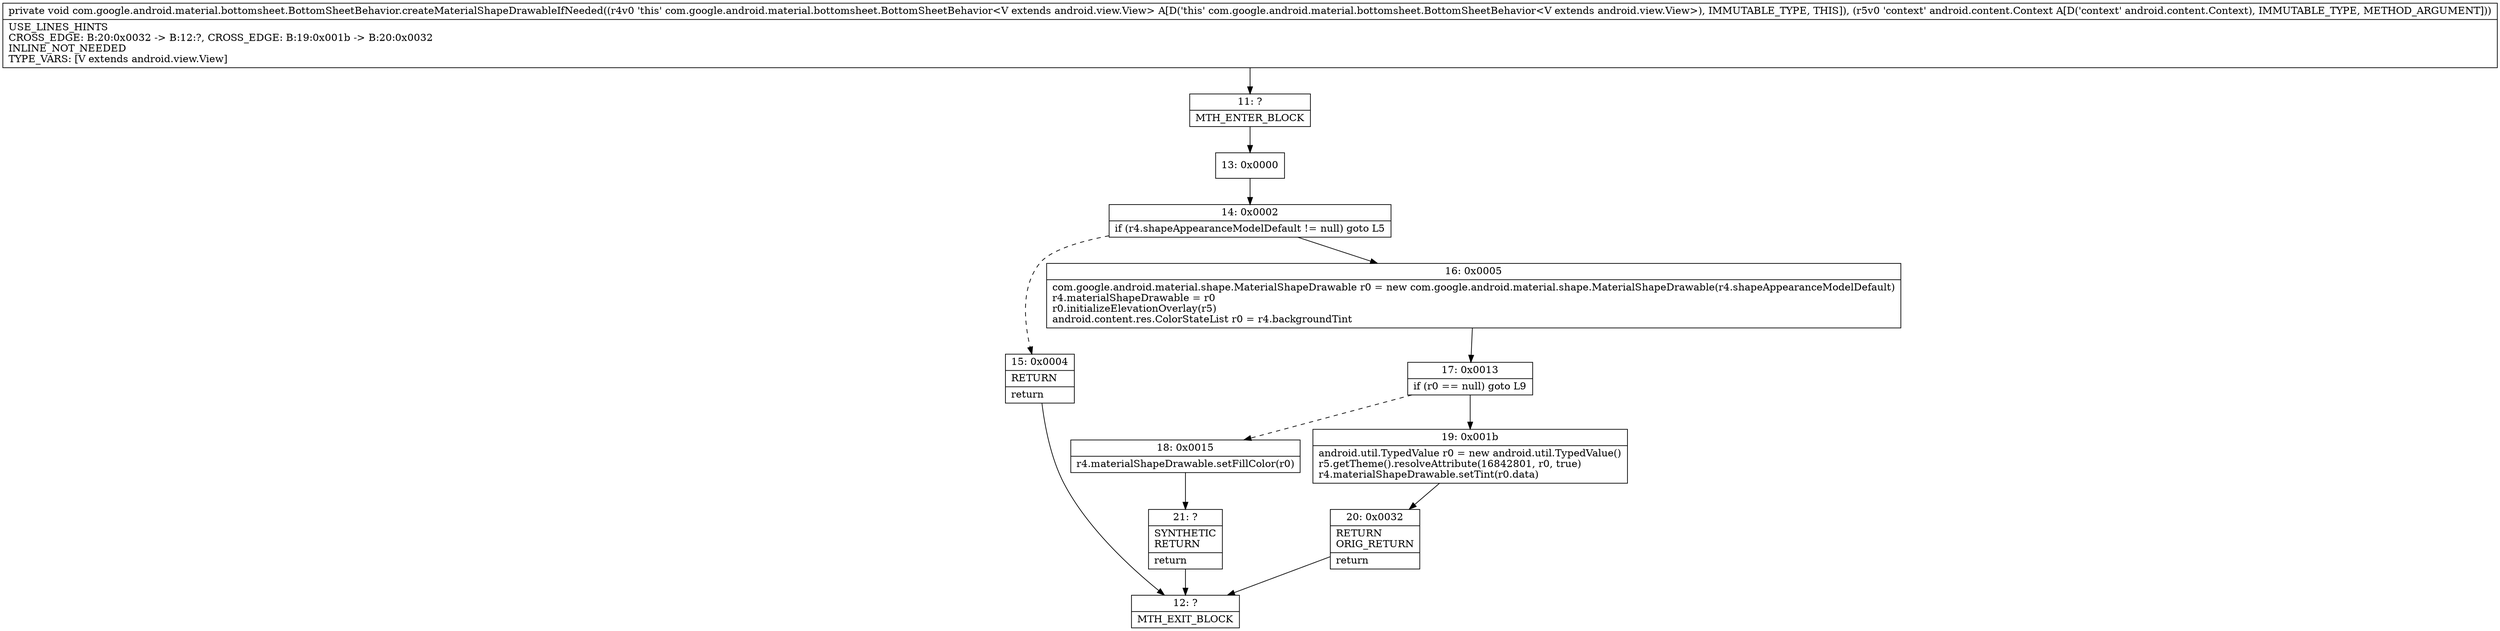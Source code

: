 digraph "CFG forcom.google.android.material.bottomsheet.BottomSheetBehavior.createMaterialShapeDrawableIfNeeded(Landroid\/content\/Context;)V" {
Node_11 [shape=record,label="{11\:\ ?|MTH_ENTER_BLOCK\l}"];
Node_13 [shape=record,label="{13\:\ 0x0000}"];
Node_14 [shape=record,label="{14\:\ 0x0002|if (r4.shapeAppearanceModelDefault != null) goto L5\l}"];
Node_15 [shape=record,label="{15\:\ 0x0004|RETURN\l|return\l}"];
Node_12 [shape=record,label="{12\:\ ?|MTH_EXIT_BLOCK\l}"];
Node_16 [shape=record,label="{16\:\ 0x0005|com.google.android.material.shape.MaterialShapeDrawable r0 = new com.google.android.material.shape.MaterialShapeDrawable(r4.shapeAppearanceModelDefault)\lr4.materialShapeDrawable = r0\lr0.initializeElevationOverlay(r5)\landroid.content.res.ColorStateList r0 = r4.backgroundTint\l}"];
Node_17 [shape=record,label="{17\:\ 0x0013|if (r0 == null) goto L9\l}"];
Node_18 [shape=record,label="{18\:\ 0x0015|r4.materialShapeDrawable.setFillColor(r0)\l}"];
Node_21 [shape=record,label="{21\:\ ?|SYNTHETIC\lRETURN\l|return\l}"];
Node_19 [shape=record,label="{19\:\ 0x001b|android.util.TypedValue r0 = new android.util.TypedValue()\lr5.getTheme().resolveAttribute(16842801, r0, true)\lr4.materialShapeDrawable.setTint(r0.data)\l}"];
Node_20 [shape=record,label="{20\:\ 0x0032|RETURN\lORIG_RETURN\l|return\l}"];
MethodNode[shape=record,label="{private void com.google.android.material.bottomsheet.BottomSheetBehavior.createMaterialShapeDrawableIfNeeded((r4v0 'this' com.google.android.material.bottomsheet.BottomSheetBehavior\<V extends android.view.View\> A[D('this' com.google.android.material.bottomsheet.BottomSheetBehavior\<V extends android.view.View\>), IMMUTABLE_TYPE, THIS]), (r5v0 'context' android.content.Context A[D('context' android.content.Context), IMMUTABLE_TYPE, METHOD_ARGUMENT]))  | USE_LINES_HINTS\lCROSS_EDGE: B:20:0x0032 \-\> B:12:?, CROSS_EDGE: B:19:0x001b \-\> B:20:0x0032\lINLINE_NOT_NEEDED\lTYPE_VARS: [V extends android.view.View]\l}"];
MethodNode -> Node_11;Node_11 -> Node_13;
Node_13 -> Node_14;
Node_14 -> Node_15[style=dashed];
Node_14 -> Node_16;
Node_15 -> Node_12;
Node_16 -> Node_17;
Node_17 -> Node_18[style=dashed];
Node_17 -> Node_19;
Node_18 -> Node_21;
Node_21 -> Node_12;
Node_19 -> Node_20;
Node_20 -> Node_12;
}

